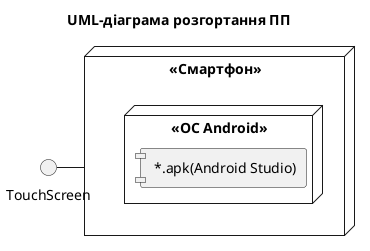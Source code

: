 @startuml

title UML-діаграма розгортання ПП

skinparam componentStyle uml1

node "<<Смартфон>>" as smartphone {
	node "<<OC Android>>" {
		component [ *.apk(Android Studio)]
	}
}

Interface TouchScreen
TouchScreen - smartphone


@enduml